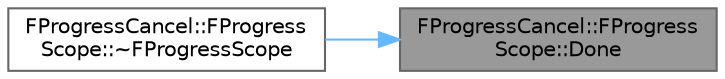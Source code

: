 digraph "FProgressCancel::FProgressScope::Done"
{
 // INTERACTIVE_SVG=YES
 // LATEX_PDF_SIZE
  bgcolor="transparent";
  edge [fontname=Helvetica,fontsize=10,labelfontname=Helvetica,labelfontsize=10];
  node [fontname=Helvetica,fontsize=10,shape=box,height=0.2,width=0.4];
  rankdir="RL";
  Node1 [id="Node000001",label="FProgressCancel::FProgress\lScope::Done",height=0.2,width=0.4,color="gray40", fillcolor="grey60", style="filled", fontcolor="black",tooltip="Advance to the end of the scope's progress range and close the scope."];
  Node1 -> Node2 [id="edge1_Node000001_Node000002",dir="back",color="steelblue1",style="solid",tooltip=" "];
  Node2 [id="Node000002",label="FProgressCancel::FProgress\lScope::~FProgressScope",height=0.2,width=0.4,color="grey40", fillcolor="white", style="filled",URL="$d8/dd7/classFProgressCancel_1_1FProgressScope.html#a6580f3443a42426896cbda6a273e630e",tooltip=" "];
}
